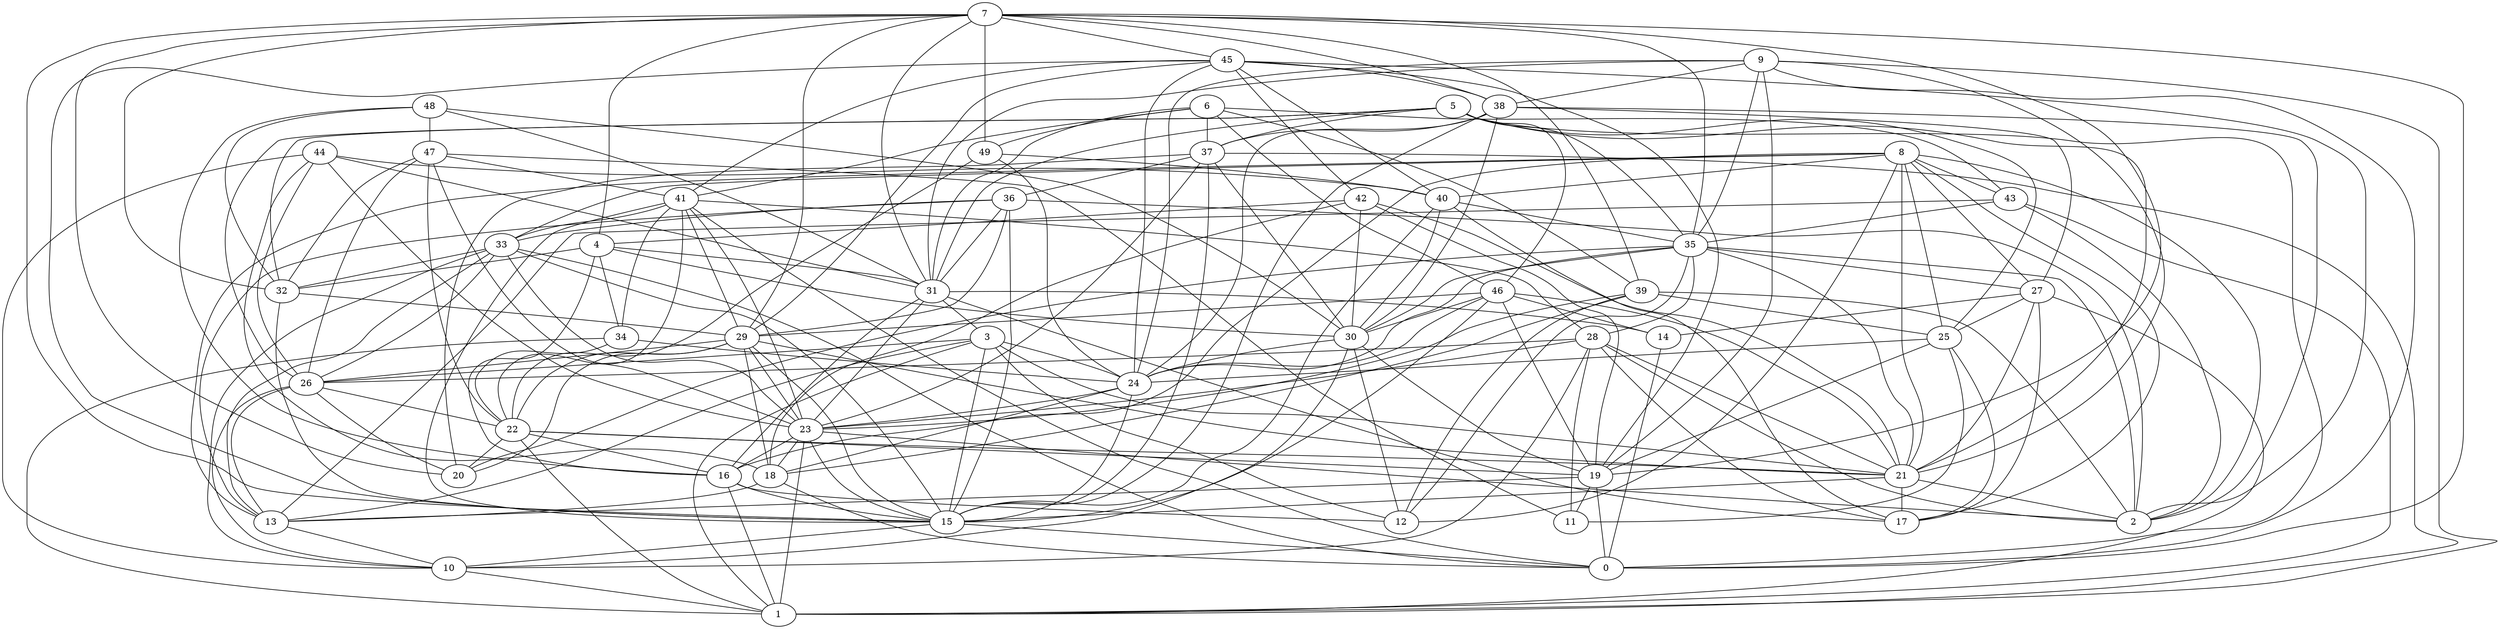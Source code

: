 digraph GG_graph {

subgraph G_graph {
edge [color = black]
"25" -> "19" [dir = none]
"25" -> "11" [dir = none]
"19" -> "11" [dir = none]
"19" -> "0" [dir = none]
"42" -> "4" [dir = none]
"42" -> "19" [dir = none]
"42" -> "21" [dir = none]
"49" -> "24" [dir = none]
"49" -> "22" [dir = none]
"44" -> "10" [dir = none]
"44" -> "31" [dir = none]
"44" -> "23" [dir = none]
"43" -> "35" [dir = none]
"43" -> "13" [dir = none]
"35" -> "20" [dir = none]
"35" -> "12" [dir = none]
"35" -> "27" [dir = none]
"35" -> "28" [dir = none]
"35" -> "24" [dir = none]
"27" -> "14" [dir = none]
"27" -> "17" [dir = none]
"27" -> "21" [dir = none]
"27" -> "1" [dir = none]
"8" -> "2" [dir = none]
"8" -> "43" [dir = none]
"8" -> "12" [dir = none]
"8" -> "21" [dir = none]
"8" -> "27" [dir = none]
"8" -> "17" [dir = none]
"8" -> "16" [dir = none]
"8" -> "40" [dir = none]
"8" -> "25" [dir = none]
"39" -> "25" [dir = none]
"39" -> "23" [dir = none]
"39" -> "18" [dir = none]
"39" -> "12" [dir = none]
"39" -> "2" [dir = none]
"18" -> "0" [dir = none]
"5" -> "35" [dir = none]
"5" -> "21" [dir = none]
"5" -> "32" [dir = none]
"5" -> "0" [dir = none]
"5" -> "31" [dir = none]
"5" -> "46" [dir = none]
"40" -> "30" [dir = none]
"22" -> "20" [dir = none]
"9" -> "19" [dir = none]
"9" -> "21" [dir = none]
"9" -> "24" [dir = none]
"9" -> "0" [dir = none]
"9" -> "38" [dir = none]
"9" -> "31" [dir = none]
"26" -> "10" [dir = none]
"26" -> "22" [dir = none]
"32" -> "15" [dir = none]
"37" -> "1" [dir = none]
"37" -> "36" [dir = none]
"37" -> "23" [dir = none]
"37" -> "15" [dir = none]
"37" -> "20" [dir = none]
"14" -> "0" [dir = none]
"34" -> "24" [dir = none]
"34" -> "1" [dir = none]
"34" -> "22" [dir = none]
"4" -> "30" [dir = none]
"4" -> "31" [dir = none]
"4" -> "32" [dir = none]
"46" -> "30" [dir = none]
"46" -> "15" [dir = none]
"46" -> "29" [dir = none]
"46" -> "24" [dir = none]
"46" -> "14" [dir = none]
"47" -> "26" [dir = none]
"47" -> "11" [dir = none]
"47" -> "23" [dir = none]
"16" -> "12" [dir = none]
"16" -> "15" [dir = none]
"16" -> "1" [dir = none]
"31" -> "16" [dir = none]
"31" -> "17" [dir = none]
"31" -> "23" [dir = none]
"48" -> "30" [dir = none]
"48" -> "47" [dir = none]
"48" -> "16" [dir = none]
"48" -> "31" [dir = none]
"48" -> "32" [dir = none]
"38" -> "15" [dir = none]
"38" -> "37" [dir = none]
"38" -> "24" [dir = none]
"24" -> "23" [dir = none]
"24" -> "15" [dir = none]
"24" -> "18" [dir = none]
"45" -> "40" [dir = none]
"45" -> "24" [dir = none]
"45" -> "38" [dir = none]
"45" -> "29" [dir = none]
"45" -> "41" [dir = none]
"45" -> "42" [dir = none]
"30" -> "10" [dir = none]
"30" -> "12" [dir = none]
"30" -> "19" [dir = none]
"30" -> "24" [dir = none]
"3" -> "1" [dir = none]
"3" -> "26" [dir = none]
"3" -> "15" [dir = none]
"3" -> "21" [dir = none]
"3" -> "24" [dir = none]
"3" -> "12" [dir = none]
"6" -> "49" [dir = none]
"6" -> "31" [dir = none]
"6" -> "37" [dir = none]
"15" -> "10" [dir = none]
"13" -> "10" [dir = none]
"29" -> "21" [dir = none]
"29" -> "26" [dir = none]
"29" -> "20" [dir = none]
"29" -> "18" [dir = none]
"29" -> "22" [dir = none]
"29" -> "23" [dir = none]
"29" -> "15" [dir = none]
"21" -> "17" [dir = none]
"23" -> "2" [dir = none]
"23" -> "18" [dir = none]
"36" -> "2" [dir = none]
"36" -> "13" [dir = none]
"36" -> "33" [dir = none]
"33" -> "32" [dir = none]
"33" -> "23" [dir = none]
"33" -> "10" [dir = none]
"33" -> "0" [dir = none]
"33" -> "13" [dir = none]
"7" -> "38" [dir = none]
"7" -> "39" [dir = none]
"7" -> "49" [dir = none]
"7" -> "4" [dir = none]
"7" -> "31" [dir = none]
"7" -> "0" [dir = none]
"7" -> "29" [dir = none]
"7" -> "15" [dir = none]
"28" -> "17" [dir = none]
"28" -> "26" [dir = none]
"28" -> "23" [dir = none]
"41" -> "33" [dir = none]
"41" -> "29" [dir = none]
"41" -> "0" [dir = none]
"41" -> "15" [dir = none]
"41" -> "22" [dir = none]
"21" -> "2" [dir = none]
"36" -> "15" [dir = none]
"22" -> "16" [dir = none]
"33" -> "26" [dir = none]
"44" -> "26" [dir = none]
"28" -> "10" [dir = none]
"40" -> "17" [dir = none]
"43" -> "2" [dir = none]
"37" -> "30" [dir = none]
"47" -> "32" [dir = none]
"40" -> "35" [dir = none]
"7" -> "32" [dir = none]
"35" -> "2" [dir = none]
"18" -> "13" [dir = none]
"38" -> "30" [dir = none]
"44" -> "40" [dir = none]
"42" -> "30" [dir = none]
"23" -> "1" [dir = none]
"8" -> "33" [dir = none]
"44" -> "18" [dir = none]
"19" -> "13" [dir = none]
"6" -> "39" [dir = none]
"5" -> "25" [dir = none]
"22" -> "1" [dir = none]
"42" -> "18" [dir = none]
"31" -> "3" [dir = none]
"36" -> "31" [dir = none]
"28" -> "21" [dir = none]
"5" -> "26" [dir = none]
"31" -> "14" [dir = none]
"32" -> "29" [dir = none]
"7" -> "20" [dir = none]
"7" -> "35" [dir = none]
"9" -> "35" [dir = none]
"26" -> "20" [dir = none]
"46" -> "21" [dir = none]
"3" -> "13" [dir = none]
"41" -> "28" [dir = none]
"38" -> "2" [dir = none]
"15" -> "0" [dir = none]
"41" -> "23" [dir = none]
"26" -> "13" [dir = none]
"27" -> "25" [dir = none]
"38" -> "27" [dir = none]
"43" -> "1" [dir = none]
"22" -> "21" [dir = none]
"10" -> "1" [dir = none]
"45" -> "15" [dir = none]
"46" -> "19" [dir = none]
"25" -> "24" [dir = none]
"22" -> "19" [dir = none]
"45" -> "19" [dir = none]
"47" -> "22" [dir = none]
"35" -> "30" [dir = none]
"33" -> "15" [dir = none]
"23" -> "15" [dir = none]
"40" -> "15" [dir = none]
"23" -> "16" [dir = none]
"28" -> "11" [dir = none]
"28" -> "2" [dir = none]
"8" -> "13" [dir = none]
"6" -> "41" [dir = none]
"35" -> "21" [dir = none]
"6" -> "46" [dir = none]
"9" -> "1" [dir = none]
"4" -> "16" [dir = none]
"4" -> "34" [dir = none]
"21" -> "15" [dir = none]
"47" -> "41" [dir = none]
"41" -> "34" [dir = none]
"7" -> "19" [dir = none]
"6" -> "43" [dir = none]
"7" -> "45" [dir = none]
"49" -> "40" [dir = none]
"25" -> "17" [dir = none]
"45" -> "2" [dir = none]
"36" -> "29" [dir = none]
"5" -> "37" [dir = none]
}

}

